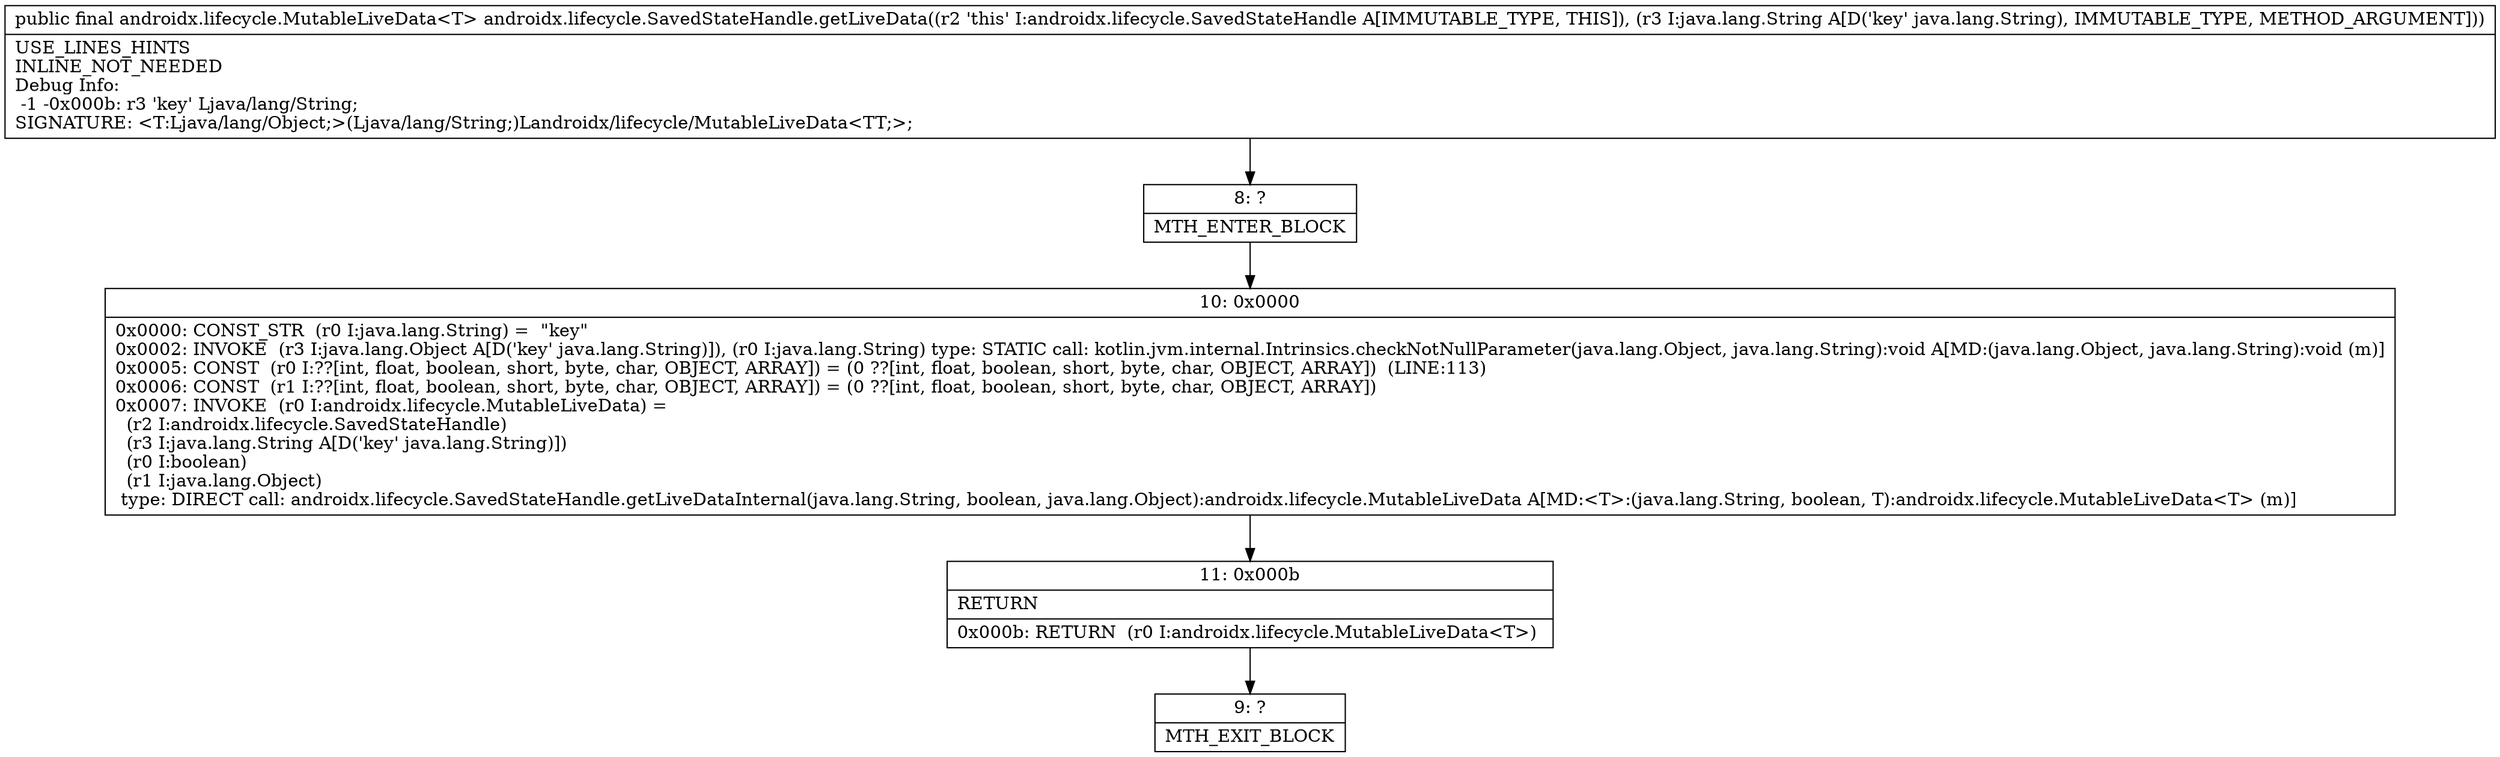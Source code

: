 digraph "CFG forandroidx.lifecycle.SavedStateHandle.getLiveData(Ljava\/lang\/String;)Landroidx\/lifecycle\/MutableLiveData;" {
Node_8 [shape=record,label="{8\:\ ?|MTH_ENTER_BLOCK\l}"];
Node_10 [shape=record,label="{10\:\ 0x0000|0x0000: CONST_STR  (r0 I:java.lang.String) =  \"key\" \l0x0002: INVOKE  (r3 I:java.lang.Object A[D('key' java.lang.String)]), (r0 I:java.lang.String) type: STATIC call: kotlin.jvm.internal.Intrinsics.checkNotNullParameter(java.lang.Object, java.lang.String):void A[MD:(java.lang.Object, java.lang.String):void (m)]\l0x0005: CONST  (r0 I:??[int, float, boolean, short, byte, char, OBJECT, ARRAY]) = (0 ??[int, float, boolean, short, byte, char, OBJECT, ARRAY])  (LINE:113)\l0x0006: CONST  (r1 I:??[int, float, boolean, short, byte, char, OBJECT, ARRAY]) = (0 ??[int, float, boolean, short, byte, char, OBJECT, ARRAY]) \l0x0007: INVOKE  (r0 I:androidx.lifecycle.MutableLiveData) = \l  (r2 I:androidx.lifecycle.SavedStateHandle)\l  (r3 I:java.lang.String A[D('key' java.lang.String)])\l  (r0 I:boolean)\l  (r1 I:java.lang.Object)\l type: DIRECT call: androidx.lifecycle.SavedStateHandle.getLiveDataInternal(java.lang.String, boolean, java.lang.Object):androidx.lifecycle.MutableLiveData A[MD:\<T\>:(java.lang.String, boolean, T):androidx.lifecycle.MutableLiveData\<T\> (m)]\l}"];
Node_11 [shape=record,label="{11\:\ 0x000b|RETURN\l|0x000b: RETURN  (r0 I:androidx.lifecycle.MutableLiveData\<T\>) \l}"];
Node_9 [shape=record,label="{9\:\ ?|MTH_EXIT_BLOCK\l}"];
MethodNode[shape=record,label="{public final androidx.lifecycle.MutableLiveData\<T\> androidx.lifecycle.SavedStateHandle.getLiveData((r2 'this' I:androidx.lifecycle.SavedStateHandle A[IMMUTABLE_TYPE, THIS]), (r3 I:java.lang.String A[D('key' java.lang.String), IMMUTABLE_TYPE, METHOD_ARGUMENT]))  | USE_LINES_HINTS\lINLINE_NOT_NEEDED\lDebug Info:\l  \-1 \-0x000b: r3 'key' Ljava\/lang\/String;\lSIGNATURE: \<T:Ljava\/lang\/Object;\>(Ljava\/lang\/String;)Landroidx\/lifecycle\/MutableLiveData\<TT;\>;\l}"];
MethodNode -> Node_8;Node_8 -> Node_10;
Node_10 -> Node_11;
Node_11 -> Node_9;
}

